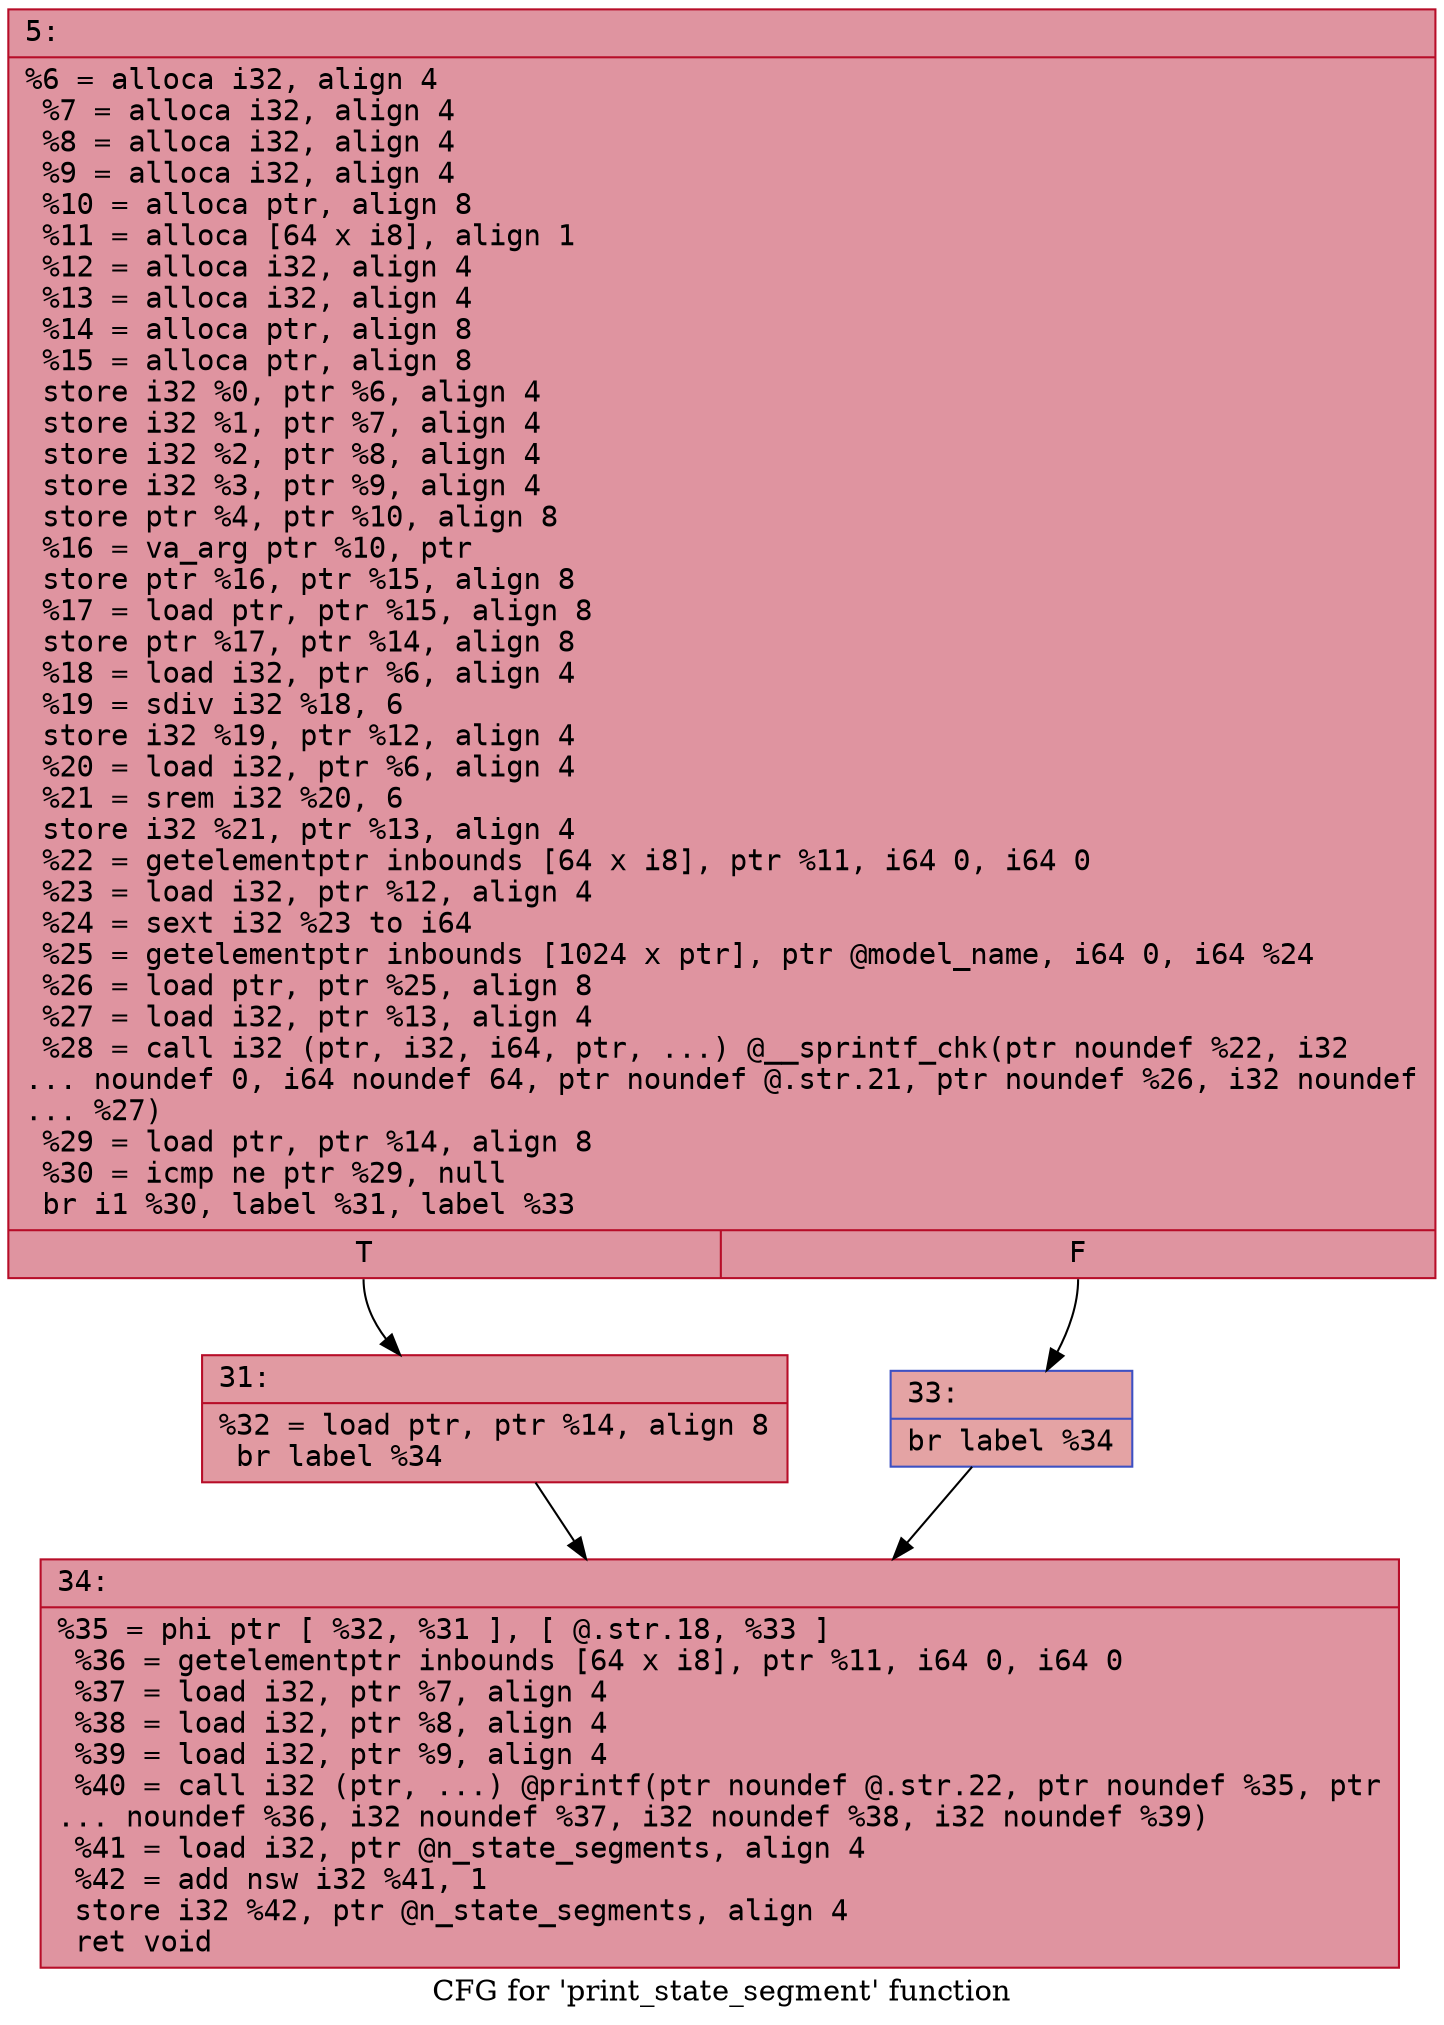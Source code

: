 digraph "CFG for 'print_state_segment' function" {
	label="CFG for 'print_state_segment' function";

	Node0x600000d3d130 [shape=record,color="#b70d28ff", style=filled, fillcolor="#b70d2870" fontname="Courier",label="{5:\l|  %6 = alloca i32, align 4\l  %7 = alloca i32, align 4\l  %8 = alloca i32, align 4\l  %9 = alloca i32, align 4\l  %10 = alloca ptr, align 8\l  %11 = alloca [64 x i8], align 1\l  %12 = alloca i32, align 4\l  %13 = alloca i32, align 4\l  %14 = alloca ptr, align 8\l  %15 = alloca ptr, align 8\l  store i32 %0, ptr %6, align 4\l  store i32 %1, ptr %7, align 4\l  store i32 %2, ptr %8, align 4\l  store i32 %3, ptr %9, align 4\l  store ptr %4, ptr %10, align 8\l  %16 = va_arg ptr %10, ptr\l  store ptr %16, ptr %15, align 8\l  %17 = load ptr, ptr %15, align 8\l  store ptr %17, ptr %14, align 8\l  %18 = load i32, ptr %6, align 4\l  %19 = sdiv i32 %18, 6\l  store i32 %19, ptr %12, align 4\l  %20 = load i32, ptr %6, align 4\l  %21 = srem i32 %20, 6\l  store i32 %21, ptr %13, align 4\l  %22 = getelementptr inbounds [64 x i8], ptr %11, i64 0, i64 0\l  %23 = load i32, ptr %12, align 4\l  %24 = sext i32 %23 to i64\l  %25 = getelementptr inbounds [1024 x ptr], ptr @model_name, i64 0, i64 %24\l  %26 = load ptr, ptr %25, align 8\l  %27 = load i32, ptr %13, align 4\l  %28 = call i32 (ptr, i32, i64, ptr, ...) @__sprintf_chk(ptr noundef %22, i32\l... noundef 0, i64 noundef 64, ptr noundef @.str.21, ptr noundef %26, i32 noundef\l... %27)\l  %29 = load ptr, ptr %14, align 8\l  %30 = icmp ne ptr %29, null\l  br i1 %30, label %31, label %33\l|{<s0>T|<s1>F}}"];
	Node0x600000d3d130:s0 -> Node0x600000d3d180[tooltip="5 -> 31\nProbability 62.50%" ];
	Node0x600000d3d130:s1 -> Node0x600000d3d1d0[tooltip="5 -> 33\nProbability 37.50%" ];
	Node0x600000d3d180 [shape=record,color="#b70d28ff", style=filled, fillcolor="#bb1b2c70" fontname="Courier",label="{31:\l|  %32 = load ptr, ptr %14, align 8\l  br label %34\l}"];
	Node0x600000d3d180 -> Node0x600000d3d220[tooltip="31 -> 34\nProbability 100.00%" ];
	Node0x600000d3d1d0 [shape=record,color="#3d50c3ff", style=filled, fillcolor="#c32e3170" fontname="Courier",label="{33:\l|  br label %34\l}"];
	Node0x600000d3d1d0 -> Node0x600000d3d220[tooltip="33 -> 34\nProbability 100.00%" ];
	Node0x600000d3d220 [shape=record,color="#b70d28ff", style=filled, fillcolor="#b70d2870" fontname="Courier",label="{34:\l|  %35 = phi ptr [ %32, %31 ], [ @.str.18, %33 ]\l  %36 = getelementptr inbounds [64 x i8], ptr %11, i64 0, i64 0\l  %37 = load i32, ptr %7, align 4\l  %38 = load i32, ptr %8, align 4\l  %39 = load i32, ptr %9, align 4\l  %40 = call i32 (ptr, ...) @printf(ptr noundef @.str.22, ptr noundef %35, ptr\l... noundef %36, i32 noundef %37, i32 noundef %38, i32 noundef %39)\l  %41 = load i32, ptr @n_state_segments, align 4\l  %42 = add nsw i32 %41, 1\l  store i32 %42, ptr @n_state_segments, align 4\l  ret void\l}"];
}
